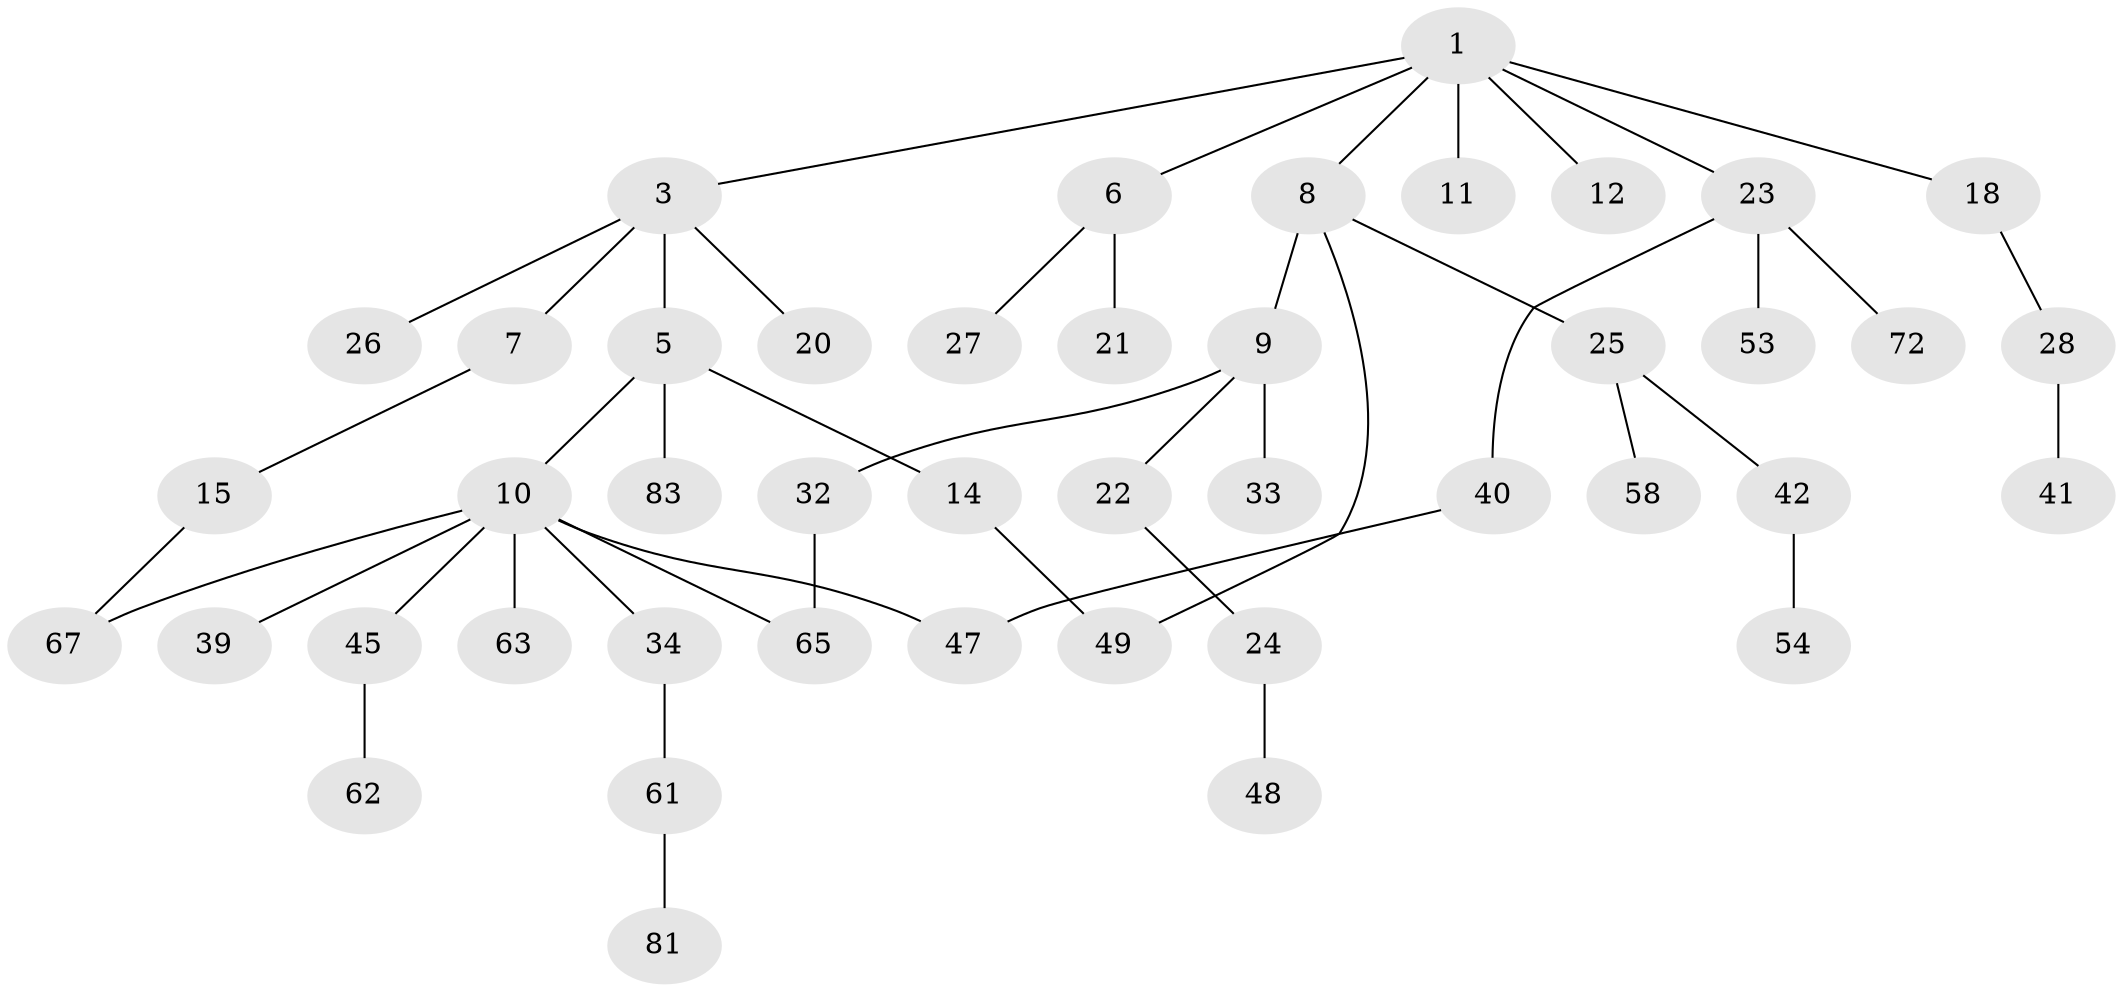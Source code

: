 // original degree distribution, {4: 0.125, 5: 0.022727272727272728, 3: 0.125, 2: 0.3181818181818182, 1: 0.3977272727272727, 6: 0.011363636363636364}
// Generated by graph-tools (version 1.1) at 2025/16/03/04/25 18:16:54]
// undirected, 44 vertices, 47 edges
graph export_dot {
graph [start="1"]
  node [color=gray90,style=filled];
  1 [super="+2+4"];
  3 [super="+17"];
  5 [super="+13"];
  6;
  7;
  8;
  9 [super="+16"];
  10 [super="+19"];
  11;
  12;
  14 [super="+31"];
  15;
  18;
  20 [super="+36"];
  21;
  22;
  23 [super="+35"];
  24 [super="+74+30"];
  25 [super="+52+46+80+59"];
  26 [super="+73+76+69"];
  27;
  28;
  32 [super="+66+37"];
  33 [super="+87+79"];
  34;
  39 [super="+44"];
  40;
  41 [super="+64"];
  42 [super="+55"];
  45 [super="+82"];
  47 [super="+70+51"];
  48 [super="+56"];
  49;
  53;
  54;
  58;
  61;
  62;
  63;
  65 [super="+68"];
  67 [super="+78"];
  72;
  81;
  83;
  1 -- 6;
  1 -- 12;
  1 -- 8;
  1 -- 18;
  1 -- 3;
  1 -- 11;
  1 -- 23;
  3 -- 5;
  3 -- 7;
  3 -- 20;
  3 -- 26;
  5 -- 10;
  5 -- 83;
  5 -- 14;
  6 -- 21;
  6 -- 27;
  7 -- 15;
  8 -- 9;
  8 -- 25;
  8 -- 49;
  9 -- 22;
  9 -- 32;
  9 -- 33;
  10 -- 34;
  10 -- 39;
  10 -- 45;
  10 -- 65;
  10 -- 67;
  10 -- 47;
  10 -- 63;
  14 -- 49;
  15 -- 67;
  18 -- 28;
  22 -- 24;
  23 -- 40;
  23 -- 72;
  23 -- 53;
  24 -- 48 [weight=2];
  25 -- 42;
  25 -- 58;
  28 -- 41;
  32 -- 65;
  34 -- 61;
  40 -- 47;
  42 -- 54;
  45 -- 62;
  61 -- 81;
}
